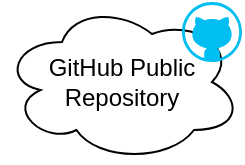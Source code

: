 <mxfile version="24.4.13" type="device">
  <diagram id="C5RBs43oDa-KdzZeNtuy" name="Page-1">
    <mxGraphModel dx="1026" dy="680" grid="1" gridSize="10" guides="1" tooltips="1" connect="1" arrows="1" fold="1" page="1" pageScale="1" pageWidth="827" pageHeight="1169" math="0" shadow="0">
      <root>
        <mxCell id="WIyWlLk6GJQsqaUBKTNV-0" />
        <mxCell id="WIyWlLk6GJQsqaUBKTNV-1" parent="WIyWlLk6GJQsqaUBKTNV-0" />
        <mxCell id="7xgUiTttZdGV0sDnv-I--3" value="" style="group" parent="WIyWlLk6GJQsqaUBKTNV-1" vertex="1" connectable="0">
          <mxGeometry x="490" y="190" width="120" height="80" as="geometry" />
        </mxCell>
        <mxCell id="7xgUiTttZdGV0sDnv-I--1" value="GitHub Public Repository" style="ellipse;shape=cloud;whiteSpace=wrap;html=1;" parent="7xgUiTttZdGV0sDnv-I--3" vertex="1">
          <mxGeometry width="120" height="80" as="geometry" />
        </mxCell>
        <mxCell id="7xgUiTttZdGV0sDnv-I--2" value="" style="verticalLabelPosition=bottom;html=1;verticalAlign=top;align=center;strokeColor=none;fillColor=#00BEF2;shape=mxgraph.azure.github_code;pointerEvents=1;" parent="7xgUiTttZdGV0sDnv-I--3" vertex="1">
          <mxGeometry x="90" width="30" height="30" as="geometry" />
        </mxCell>
      </root>
    </mxGraphModel>
  </diagram>
</mxfile>
